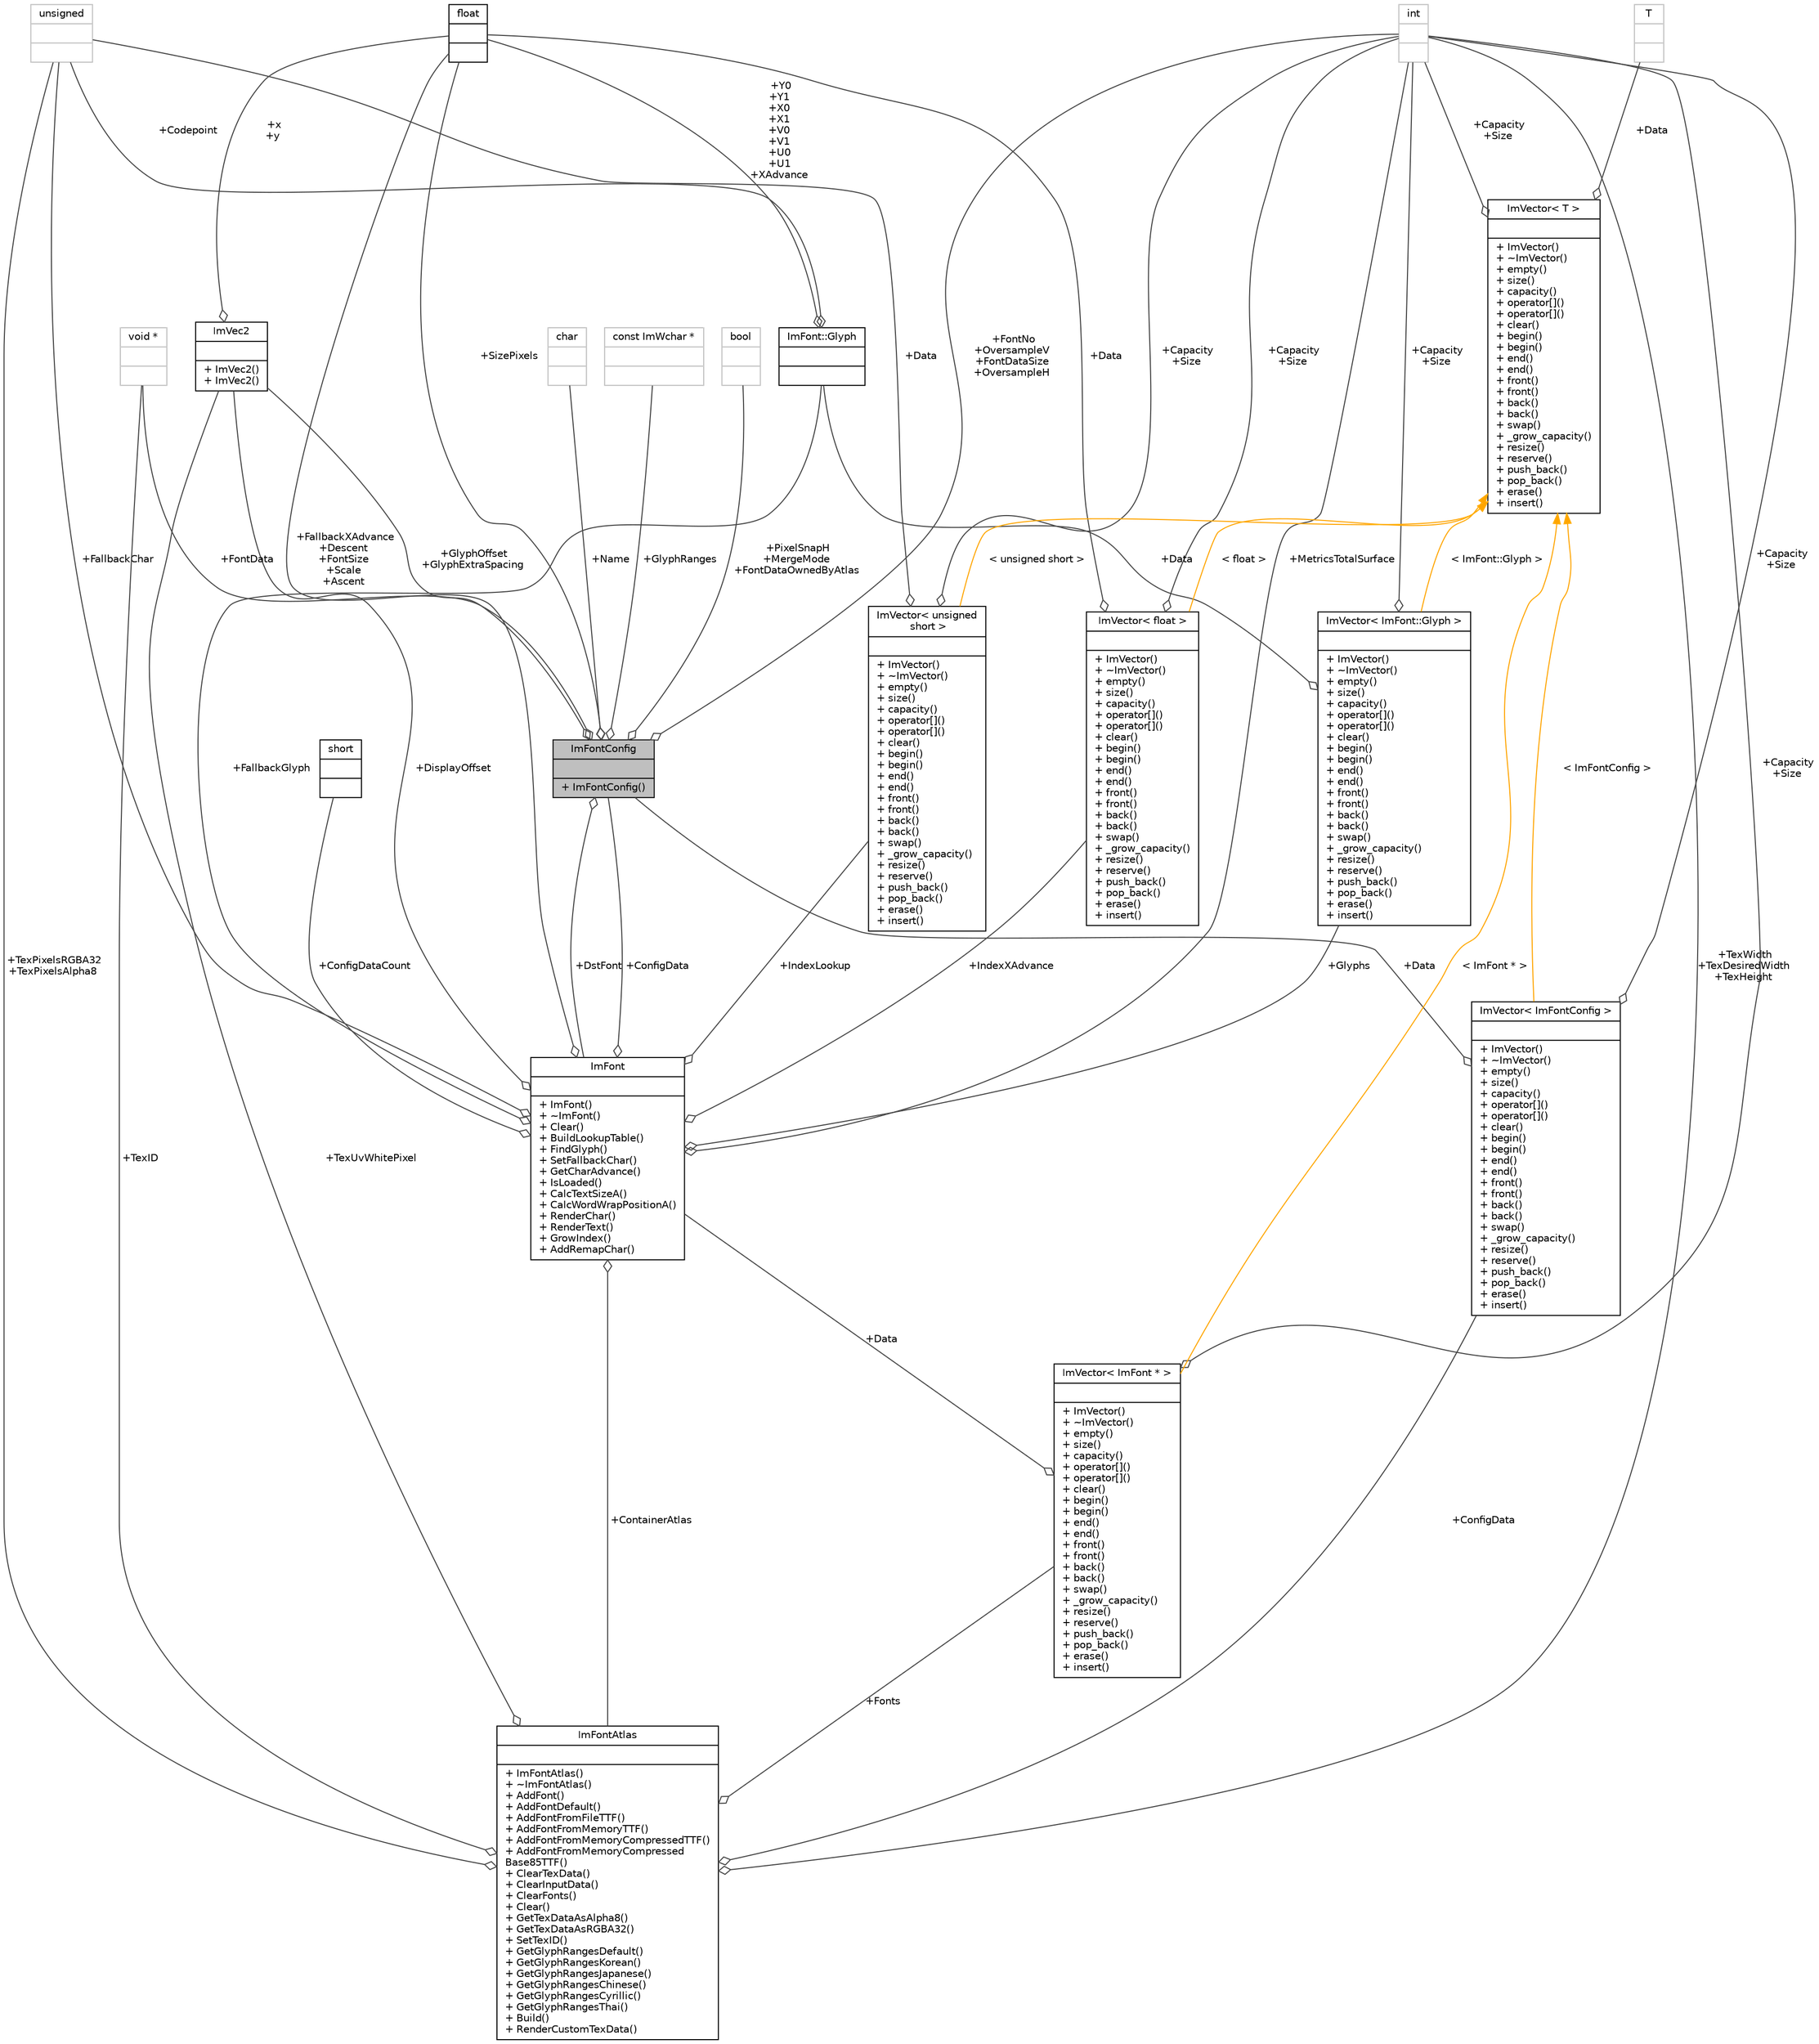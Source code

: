 digraph "ImFontConfig"
{
 // INTERACTIVE_SVG=YES
  bgcolor="transparent";
  edge [fontname="Helvetica",fontsize="10",labelfontname="Helvetica",labelfontsize="10"];
  node [fontname="Helvetica",fontsize="10",shape=record];
  Node1 [label="{ImFontConfig\n||+ ImFontConfig()\l}",height=0.2,width=0.4,color="black", fillcolor="grey75", style="filled" fontcolor="black"];
  Node2 -> Node1 [color="grey25",fontsize="10",style="solid",label=" +GlyphOffset\n+GlyphExtraSpacing" ,arrowhead="odiamond",fontname="Helvetica"];
  Node2 [label="{ImVec2\n||+ ImVec2()\l+ ImVec2()\l}",height=0.2,width=0.4,color="black",URL="$d3/dc2/structImVec2.html"];
  Node3 -> Node2 [color="grey25",fontsize="10",style="solid",label=" +x\n+y" ,arrowhead="odiamond",fontname="Helvetica"];
  Node3 [label="{float\n||}",height=0.2,width=0.4,color="black",URL="$d4/dc3/classfloat.html"];
  Node4 -> Node1 [color="grey25",fontsize="10",style="solid",label=" +Name" ,arrowhead="odiamond",fontname="Helvetica"];
  Node4 [label="{char\n||}",height=0.2,width=0.4,color="grey75"];
  Node3 -> Node1 [color="grey25",fontsize="10",style="solid",label=" +SizePixels" ,arrowhead="odiamond",fontname="Helvetica"];
  Node5 -> Node1 [color="grey25",fontsize="10",style="solid",label=" +GlyphRanges" ,arrowhead="odiamond",fontname="Helvetica"];
  Node5 [label="{const ImWchar *\n||}",height=0.2,width=0.4,color="grey75"];
  Node6 -> Node1 [color="grey25",fontsize="10",style="solid",label=" +FontNo\n+OversampleV\n+FontDataSize\n+OversampleH" ,arrowhead="odiamond",fontname="Helvetica"];
  Node6 [label="{int\n||}",height=0.2,width=0.4,color="grey75"];
  Node7 -> Node1 [color="grey25",fontsize="10",style="solid",label=" +PixelSnapH\n+MergeMode\n+FontDataOwnedByAtlas" ,arrowhead="odiamond",fontname="Helvetica"];
  Node7 [label="{bool\n||}",height=0.2,width=0.4,color="grey75"];
  Node8 -> Node1 [color="grey25",fontsize="10",style="solid",label=" +DstFont" ,arrowhead="odiamond",fontname="Helvetica"];
  Node8 [label="{ImFont\n||+ ImFont()\l+ ~ImFont()\l+ Clear()\l+ BuildLookupTable()\l+ FindGlyph()\l+ SetFallbackChar()\l+ GetCharAdvance()\l+ IsLoaded()\l+ CalcTextSizeA()\l+ CalcWordWrapPositionA()\l+ RenderChar()\l+ RenderText()\l+ GrowIndex()\l+ AddRemapChar()\l}",height=0.2,width=0.4,color="black",URL="$dd/d61/structImFont.html"];
  Node9 -> Node8 [color="grey25",fontsize="10",style="solid",label=" +FallbackGlyph" ,arrowhead="odiamond",fontname="Helvetica"];
  Node9 [label="{ImFont::Glyph\n||}",height=0.2,width=0.4,color="black",URL="$d2/d82/structImFont_1_1Glyph.html"];
  Node3 -> Node9 [color="grey25",fontsize="10",style="solid",label=" +Y0\n+Y1\n+X0\n+X1\n+V0\n+V1\n+U0\n+U1\n+XAdvance" ,arrowhead="odiamond",fontname="Helvetica"];
  Node10 -> Node9 [color="grey25",fontsize="10",style="solid",label=" +Codepoint" ,arrowhead="odiamond",fontname="Helvetica"];
  Node10 [label="{unsigned\n||}",height=0.2,width=0.4,color="grey75"];
  Node2 -> Node8 [color="grey25",fontsize="10",style="solid",label=" +DisplayOffset" ,arrowhead="odiamond",fontname="Helvetica"];
  Node11 -> Node8 [color="grey25",fontsize="10",style="solid",label=" +Glyphs" ,arrowhead="odiamond",fontname="Helvetica"];
  Node11 [label="{ImVector\< ImFont::Glyph \>\n||+ ImVector()\l+ ~ImVector()\l+ empty()\l+ size()\l+ capacity()\l+ operator[]()\l+ operator[]()\l+ clear()\l+ begin()\l+ begin()\l+ end()\l+ end()\l+ front()\l+ front()\l+ back()\l+ back()\l+ swap()\l+ _grow_capacity()\l+ resize()\l+ reserve()\l+ push_back()\l+ pop_back()\l+ erase()\l+ insert()\l}",height=0.2,width=0.4,color="black",URL="$d3/d32/classImVector.html"];
  Node9 -> Node11 [color="grey25",fontsize="10",style="solid",label=" +Data" ,arrowhead="odiamond",fontname="Helvetica"];
  Node6 -> Node11 [color="grey25",fontsize="10",style="solid",label=" +Capacity\n+Size" ,arrowhead="odiamond",fontname="Helvetica"];
  Node12 -> Node11 [dir="back",color="orange",fontsize="10",style="solid",label=" \< ImFont::Glyph \>" ,fontname="Helvetica"];
  Node12 [label="{ImVector\< T \>\n||+ ImVector()\l+ ~ImVector()\l+ empty()\l+ size()\l+ capacity()\l+ operator[]()\l+ operator[]()\l+ clear()\l+ begin()\l+ begin()\l+ end()\l+ end()\l+ front()\l+ front()\l+ back()\l+ back()\l+ swap()\l+ _grow_capacity()\l+ resize()\l+ reserve()\l+ push_back()\l+ pop_back()\l+ erase()\l+ insert()\l}",height=0.2,width=0.4,color="black",URL="$d3/d32/classImVector.html"];
  Node6 -> Node12 [color="grey25",fontsize="10",style="solid",label=" +Capacity\n+Size" ,arrowhead="odiamond",fontname="Helvetica"];
  Node13 -> Node12 [color="grey25",fontsize="10",style="solid",label=" +Data" ,arrowhead="odiamond",fontname="Helvetica"];
  Node13 [label="{T\n||}",height=0.2,width=0.4,color="grey75"];
  Node14 -> Node8 [color="grey25",fontsize="10",style="solid",label=" +IndexLookup" ,arrowhead="odiamond",fontname="Helvetica"];
  Node14 [label="{ImVector\< unsigned\l short \>\n||+ ImVector()\l+ ~ImVector()\l+ empty()\l+ size()\l+ capacity()\l+ operator[]()\l+ operator[]()\l+ clear()\l+ begin()\l+ begin()\l+ end()\l+ end()\l+ front()\l+ front()\l+ back()\l+ back()\l+ swap()\l+ _grow_capacity()\l+ resize()\l+ reserve()\l+ push_back()\l+ pop_back()\l+ erase()\l+ insert()\l}",height=0.2,width=0.4,color="black",URL="$d3/d32/classImVector.html"];
  Node6 -> Node14 [color="grey25",fontsize="10",style="solid",label=" +Capacity\n+Size" ,arrowhead="odiamond",fontname="Helvetica"];
  Node10 -> Node14 [color="grey25",fontsize="10",style="solid",label=" +Data" ,arrowhead="odiamond",fontname="Helvetica"];
  Node12 -> Node14 [dir="back",color="orange",fontsize="10",style="solid",label=" \< unsigned short \>" ,fontname="Helvetica"];
  Node15 -> Node8 [color="grey25",fontsize="10",style="solid",label=" +ConfigDataCount" ,arrowhead="odiamond",fontname="Helvetica"];
  Node15 [label="{short\n||}",height=0.2,width=0.4,color="black",URL="$dc/d10/classshort.html"];
  Node3 -> Node8 [color="grey25",fontsize="10",style="solid",label=" +FallbackXAdvance\n+Descent\n+FontSize\n+Scale\n+Ascent" ,arrowhead="odiamond",fontname="Helvetica"];
  Node1 -> Node8 [color="grey25",fontsize="10",style="solid",label=" +ConfigData" ,arrowhead="odiamond",fontname="Helvetica"];
  Node6 -> Node8 [color="grey25",fontsize="10",style="solid",label=" +MetricsTotalSurface" ,arrowhead="odiamond",fontname="Helvetica"];
  Node16 -> Node8 [color="grey25",fontsize="10",style="solid",label=" +ContainerAtlas" ,arrowhead="odiamond",fontname="Helvetica"];
  Node16 [label="{ImFontAtlas\n||+ ImFontAtlas()\l+ ~ImFontAtlas()\l+ AddFont()\l+ AddFontDefault()\l+ AddFontFromFileTTF()\l+ AddFontFromMemoryTTF()\l+ AddFontFromMemoryCompressedTTF()\l+ AddFontFromMemoryCompressed\lBase85TTF()\l+ ClearTexData()\l+ ClearInputData()\l+ ClearFonts()\l+ Clear()\l+ GetTexDataAsAlpha8()\l+ GetTexDataAsRGBA32()\l+ SetTexID()\l+ GetGlyphRangesDefault()\l+ GetGlyphRangesKorean()\l+ GetGlyphRangesJapanese()\l+ GetGlyphRangesChinese()\l+ GetGlyphRangesCyrillic()\l+ GetGlyphRangesThai()\l+ Build()\l+ RenderCustomTexData()\l}",height=0.2,width=0.4,color="black",URL="$dc/d21/structImFontAtlas.html"];
  Node17 -> Node16 [color="grey25",fontsize="10",style="solid",label=" +Fonts" ,arrowhead="odiamond",fontname="Helvetica"];
  Node17 [label="{ImVector\< ImFont * \>\n||+ ImVector()\l+ ~ImVector()\l+ empty()\l+ size()\l+ capacity()\l+ operator[]()\l+ operator[]()\l+ clear()\l+ begin()\l+ begin()\l+ end()\l+ end()\l+ front()\l+ front()\l+ back()\l+ back()\l+ swap()\l+ _grow_capacity()\l+ resize()\l+ reserve()\l+ push_back()\l+ pop_back()\l+ erase()\l+ insert()\l}",height=0.2,width=0.4,color="black",URL="$d3/d32/classImVector.html"];
  Node6 -> Node17 [color="grey25",fontsize="10",style="solid",label=" +Capacity\n+Size" ,arrowhead="odiamond",fontname="Helvetica"];
  Node8 -> Node17 [color="grey25",fontsize="10",style="solid",label=" +Data" ,arrowhead="odiamond",fontname="Helvetica"];
  Node12 -> Node17 [dir="back",color="orange",fontsize="10",style="solid",label=" \< ImFont * \>" ,fontname="Helvetica"];
  Node2 -> Node16 [color="grey25",fontsize="10",style="solid",label=" +TexUvWhitePixel" ,arrowhead="odiamond",fontname="Helvetica"];
  Node6 -> Node16 [color="grey25",fontsize="10",style="solid",label=" +TexWidth\n+TexDesiredWidth\n+TexHeight" ,arrowhead="odiamond",fontname="Helvetica"];
  Node18 -> Node16 [color="grey25",fontsize="10",style="solid",label=" +ConfigData" ,arrowhead="odiamond",fontname="Helvetica"];
  Node18 [label="{ImVector\< ImFontConfig \>\n||+ ImVector()\l+ ~ImVector()\l+ empty()\l+ size()\l+ capacity()\l+ operator[]()\l+ operator[]()\l+ clear()\l+ begin()\l+ begin()\l+ end()\l+ end()\l+ front()\l+ front()\l+ back()\l+ back()\l+ swap()\l+ _grow_capacity()\l+ resize()\l+ reserve()\l+ push_back()\l+ pop_back()\l+ erase()\l+ insert()\l}",height=0.2,width=0.4,color="black",URL="$d3/d32/classImVector.html"];
  Node1 -> Node18 [color="grey25",fontsize="10",style="solid",label=" +Data" ,arrowhead="odiamond",fontname="Helvetica"];
  Node6 -> Node18 [color="grey25",fontsize="10",style="solid",label=" +Capacity\n+Size" ,arrowhead="odiamond",fontname="Helvetica"];
  Node12 -> Node18 [dir="back",color="orange",fontsize="10",style="solid",label=" \< ImFontConfig \>" ,fontname="Helvetica"];
  Node10 -> Node16 [color="grey25",fontsize="10",style="solid",label=" +TexPixelsRGBA32\n+TexPixelsAlpha8" ,arrowhead="odiamond",fontname="Helvetica"];
  Node19 -> Node16 [color="grey25",fontsize="10",style="solid",label=" +TexID" ,arrowhead="odiamond",fontname="Helvetica"];
  Node19 [label="{void *\n||}",height=0.2,width=0.4,color="grey75"];
  Node10 -> Node8 [color="grey25",fontsize="10",style="solid",label=" +FallbackChar" ,arrowhead="odiamond",fontname="Helvetica"];
  Node20 -> Node8 [color="grey25",fontsize="10",style="solid",label=" +IndexXAdvance" ,arrowhead="odiamond",fontname="Helvetica"];
  Node20 [label="{ImVector\< float \>\n||+ ImVector()\l+ ~ImVector()\l+ empty()\l+ size()\l+ capacity()\l+ operator[]()\l+ operator[]()\l+ clear()\l+ begin()\l+ begin()\l+ end()\l+ end()\l+ front()\l+ front()\l+ back()\l+ back()\l+ swap()\l+ _grow_capacity()\l+ resize()\l+ reserve()\l+ push_back()\l+ pop_back()\l+ erase()\l+ insert()\l}",height=0.2,width=0.4,color="black",URL="$d3/d32/classImVector.html"];
  Node3 -> Node20 [color="grey25",fontsize="10",style="solid",label=" +Data" ,arrowhead="odiamond",fontname="Helvetica"];
  Node6 -> Node20 [color="grey25",fontsize="10",style="solid",label=" +Capacity\n+Size" ,arrowhead="odiamond",fontname="Helvetica"];
  Node12 -> Node20 [dir="back",color="orange",fontsize="10",style="solid",label=" \< float \>" ,fontname="Helvetica"];
  Node19 -> Node1 [color="grey25",fontsize="10",style="solid",label=" +FontData" ,arrowhead="odiamond",fontname="Helvetica"];
}
